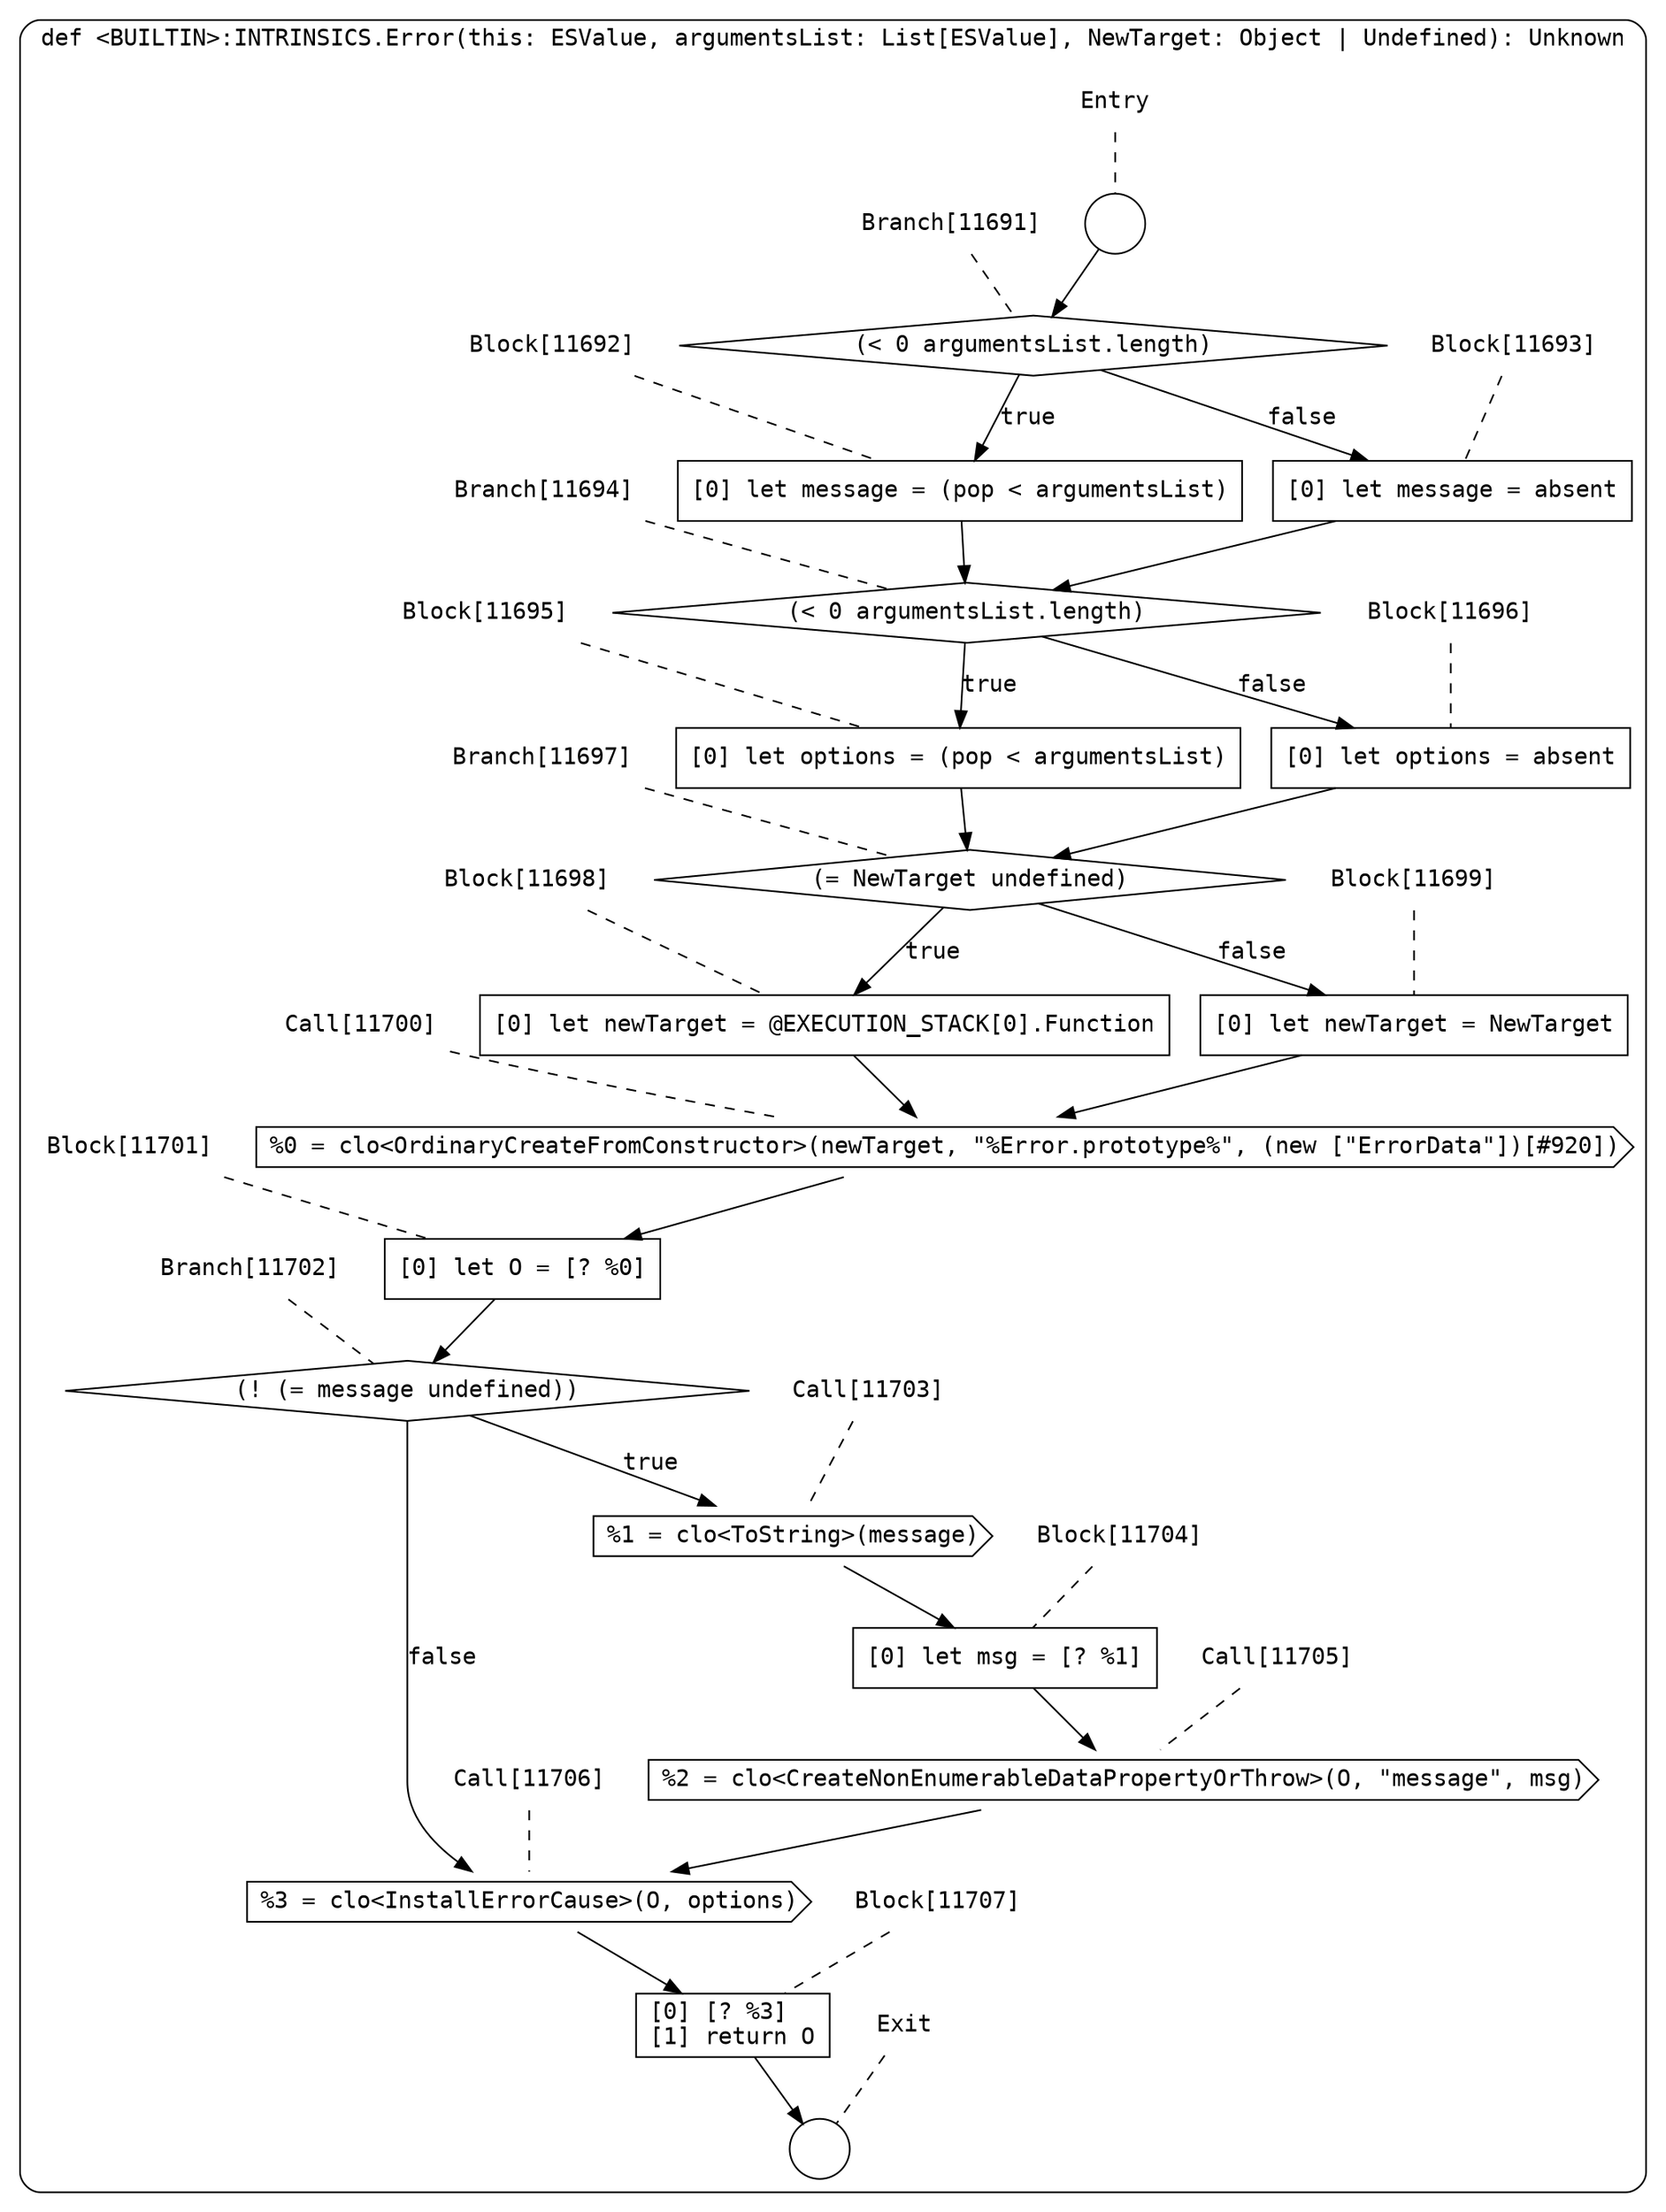 digraph {
  graph [fontname = "Consolas"]
  node [fontname = "Consolas"]
  edge [fontname = "Consolas"]
  subgraph cluster2053 {
    label = "def <BUILTIN>:INTRINSICS.Error(this: ESValue, argumentsList: List[ESValue], NewTarget: Object | Undefined): Unknown"
    style = rounded
    cluster2053_entry_name [shape=none, label=<<font color="black">Entry</font>>]
    cluster2053_entry_name -> cluster2053_entry [arrowhead=none, color="black", style=dashed]
    cluster2053_entry [shape=circle label=" " color="black" fillcolor="white" style=filled]
    cluster2053_entry -> node11691 [color="black"]
    cluster2053_exit_name [shape=none, label=<<font color="black">Exit</font>>]
    cluster2053_exit_name -> cluster2053_exit [arrowhead=none, color="black", style=dashed]
    cluster2053_exit [shape=circle label=" " color="black" fillcolor="white" style=filled]
    node11691_name [shape=none, label=<<font color="black">Branch[11691]</font>>]
    node11691_name -> node11691 [arrowhead=none, color="black", style=dashed]
    node11691 [shape=diamond, label=<<font color="black">(&lt; 0 argumentsList.length)</font>> color="black" fillcolor="white", style=filled]
    node11691 -> node11692 [label=<<font color="black">true</font>> color="black"]
    node11691 -> node11693 [label=<<font color="black">false</font>> color="black"]
    node11692_name [shape=none, label=<<font color="black">Block[11692]</font>>]
    node11692_name -> node11692 [arrowhead=none, color="black", style=dashed]
    node11692 [shape=box, label=<<font color="black">[0] let message = (pop &lt; argumentsList)<BR ALIGN="LEFT"/></font>> color="black" fillcolor="white", style=filled]
    node11692 -> node11694 [color="black"]
    node11693_name [shape=none, label=<<font color="black">Block[11693]</font>>]
    node11693_name -> node11693 [arrowhead=none, color="black", style=dashed]
    node11693 [shape=box, label=<<font color="black">[0] let message = absent<BR ALIGN="LEFT"/></font>> color="black" fillcolor="white", style=filled]
    node11693 -> node11694 [color="black"]
    node11694_name [shape=none, label=<<font color="black">Branch[11694]</font>>]
    node11694_name -> node11694 [arrowhead=none, color="black", style=dashed]
    node11694 [shape=diamond, label=<<font color="black">(&lt; 0 argumentsList.length)</font>> color="black" fillcolor="white", style=filled]
    node11694 -> node11695 [label=<<font color="black">true</font>> color="black"]
    node11694 -> node11696 [label=<<font color="black">false</font>> color="black"]
    node11695_name [shape=none, label=<<font color="black">Block[11695]</font>>]
    node11695_name -> node11695 [arrowhead=none, color="black", style=dashed]
    node11695 [shape=box, label=<<font color="black">[0] let options = (pop &lt; argumentsList)<BR ALIGN="LEFT"/></font>> color="black" fillcolor="white", style=filled]
    node11695 -> node11697 [color="black"]
    node11696_name [shape=none, label=<<font color="black">Block[11696]</font>>]
    node11696_name -> node11696 [arrowhead=none, color="black", style=dashed]
    node11696 [shape=box, label=<<font color="black">[0] let options = absent<BR ALIGN="LEFT"/></font>> color="black" fillcolor="white", style=filled]
    node11696 -> node11697 [color="black"]
    node11697_name [shape=none, label=<<font color="black">Branch[11697]</font>>]
    node11697_name -> node11697 [arrowhead=none, color="black", style=dashed]
    node11697 [shape=diamond, label=<<font color="black">(= NewTarget undefined)</font>> color="black" fillcolor="white", style=filled]
    node11697 -> node11698 [label=<<font color="black">true</font>> color="black"]
    node11697 -> node11699 [label=<<font color="black">false</font>> color="black"]
    node11698_name [shape=none, label=<<font color="black">Block[11698]</font>>]
    node11698_name -> node11698 [arrowhead=none, color="black", style=dashed]
    node11698 [shape=box, label=<<font color="black">[0] let newTarget = @EXECUTION_STACK[0].Function<BR ALIGN="LEFT"/></font>> color="black" fillcolor="white", style=filled]
    node11698 -> node11700 [color="black"]
    node11699_name [shape=none, label=<<font color="black">Block[11699]</font>>]
    node11699_name -> node11699 [arrowhead=none, color="black", style=dashed]
    node11699 [shape=box, label=<<font color="black">[0] let newTarget = NewTarget<BR ALIGN="LEFT"/></font>> color="black" fillcolor="white", style=filled]
    node11699 -> node11700 [color="black"]
    node11700_name [shape=none, label=<<font color="black">Call[11700]</font>>]
    node11700_name -> node11700 [arrowhead=none, color="black", style=dashed]
    node11700 [shape=cds, label=<<font color="black">%0 = clo&lt;OrdinaryCreateFromConstructor&gt;(newTarget, &quot;%Error.prototype%&quot;, (new [&quot;ErrorData&quot;])[#920])</font>> color="black" fillcolor="white", style=filled]
    node11700 -> node11701 [color="black"]
    node11701_name [shape=none, label=<<font color="black">Block[11701]</font>>]
    node11701_name -> node11701 [arrowhead=none, color="black", style=dashed]
    node11701 [shape=box, label=<<font color="black">[0] let O = [? %0]<BR ALIGN="LEFT"/></font>> color="black" fillcolor="white", style=filled]
    node11701 -> node11702 [color="black"]
    node11702_name [shape=none, label=<<font color="black">Branch[11702]</font>>]
    node11702_name -> node11702 [arrowhead=none, color="black", style=dashed]
    node11702 [shape=diamond, label=<<font color="black">(! (= message undefined))</font>> color="black" fillcolor="white", style=filled]
    node11702 -> node11703 [label=<<font color="black">true</font>> color="black"]
    node11702 -> node11706 [label=<<font color="black">false</font>> color="black"]
    node11703_name [shape=none, label=<<font color="black">Call[11703]</font>>]
    node11703_name -> node11703 [arrowhead=none, color="black", style=dashed]
    node11703 [shape=cds, label=<<font color="black">%1 = clo&lt;ToString&gt;(message)</font>> color="black" fillcolor="white", style=filled]
    node11703 -> node11704 [color="black"]
    node11706_name [shape=none, label=<<font color="black">Call[11706]</font>>]
    node11706_name -> node11706 [arrowhead=none, color="black", style=dashed]
    node11706 [shape=cds, label=<<font color="black">%3 = clo&lt;InstallErrorCause&gt;(O, options)</font>> color="black" fillcolor="white", style=filled]
    node11706 -> node11707 [color="black"]
    node11704_name [shape=none, label=<<font color="black">Block[11704]</font>>]
    node11704_name -> node11704 [arrowhead=none, color="black", style=dashed]
    node11704 [shape=box, label=<<font color="black">[0] let msg = [? %1]<BR ALIGN="LEFT"/></font>> color="black" fillcolor="white", style=filled]
    node11704 -> node11705 [color="black"]
    node11707_name [shape=none, label=<<font color="black">Block[11707]</font>>]
    node11707_name -> node11707 [arrowhead=none, color="black", style=dashed]
    node11707 [shape=box, label=<<font color="black">[0] [? %3]<BR ALIGN="LEFT"/>[1] return O<BR ALIGN="LEFT"/></font>> color="black" fillcolor="white", style=filled]
    node11707 -> cluster2053_exit [color="black"]
    node11705_name [shape=none, label=<<font color="black">Call[11705]</font>>]
    node11705_name -> node11705 [arrowhead=none, color="black", style=dashed]
    node11705 [shape=cds, label=<<font color="black">%2 = clo&lt;CreateNonEnumerableDataPropertyOrThrow&gt;(O, &quot;message&quot;, msg)</font>> color="black" fillcolor="white", style=filled]
    node11705 -> node11706 [color="black"]
  }
}